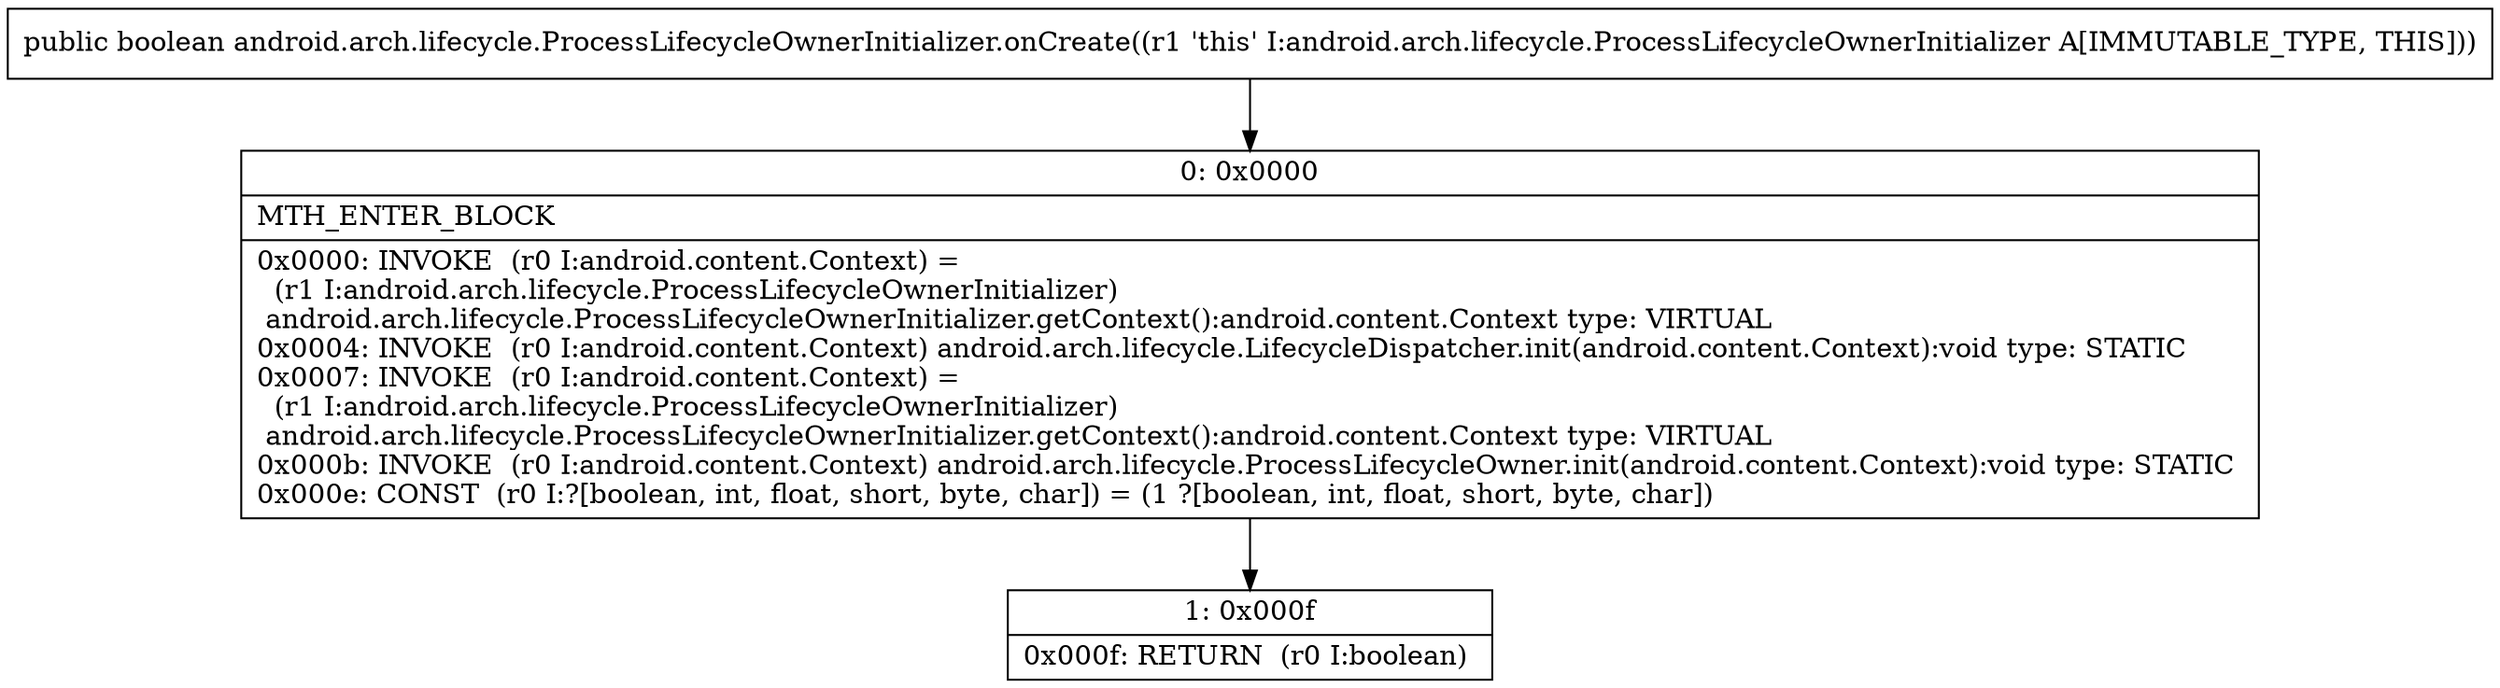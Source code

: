digraph "CFG forandroid.arch.lifecycle.ProcessLifecycleOwnerInitializer.onCreate()Z" {
Node_0 [shape=record,label="{0\:\ 0x0000|MTH_ENTER_BLOCK\l|0x0000: INVOKE  (r0 I:android.content.Context) = \l  (r1 I:android.arch.lifecycle.ProcessLifecycleOwnerInitializer)\l android.arch.lifecycle.ProcessLifecycleOwnerInitializer.getContext():android.content.Context type: VIRTUAL \l0x0004: INVOKE  (r0 I:android.content.Context) android.arch.lifecycle.LifecycleDispatcher.init(android.content.Context):void type: STATIC \l0x0007: INVOKE  (r0 I:android.content.Context) = \l  (r1 I:android.arch.lifecycle.ProcessLifecycleOwnerInitializer)\l android.arch.lifecycle.ProcessLifecycleOwnerInitializer.getContext():android.content.Context type: VIRTUAL \l0x000b: INVOKE  (r0 I:android.content.Context) android.arch.lifecycle.ProcessLifecycleOwner.init(android.content.Context):void type: STATIC \l0x000e: CONST  (r0 I:?[boolean, int, float, short, byte, char]) = (1 ?[boolean, int, float, short, byte, char]) \l}"];
Node_1 [shape=record,label="{1\:\ 0x000f|0x000f: RETURN  (r0 I:boolean) \l}"];
MethodNode[shape=record,label="{public boolean android.arch.lifecycle.ProcessLifecycleOwnerInitializer.onCreate((r1 'this' I:android.arch.lifecycle.ProcessLifecycleOwnerInitializer A[IMMUTABLE_TYPE, THIS])) }"];
MethodNode -> Node_0;
Node_0 -> Node_1;
}

